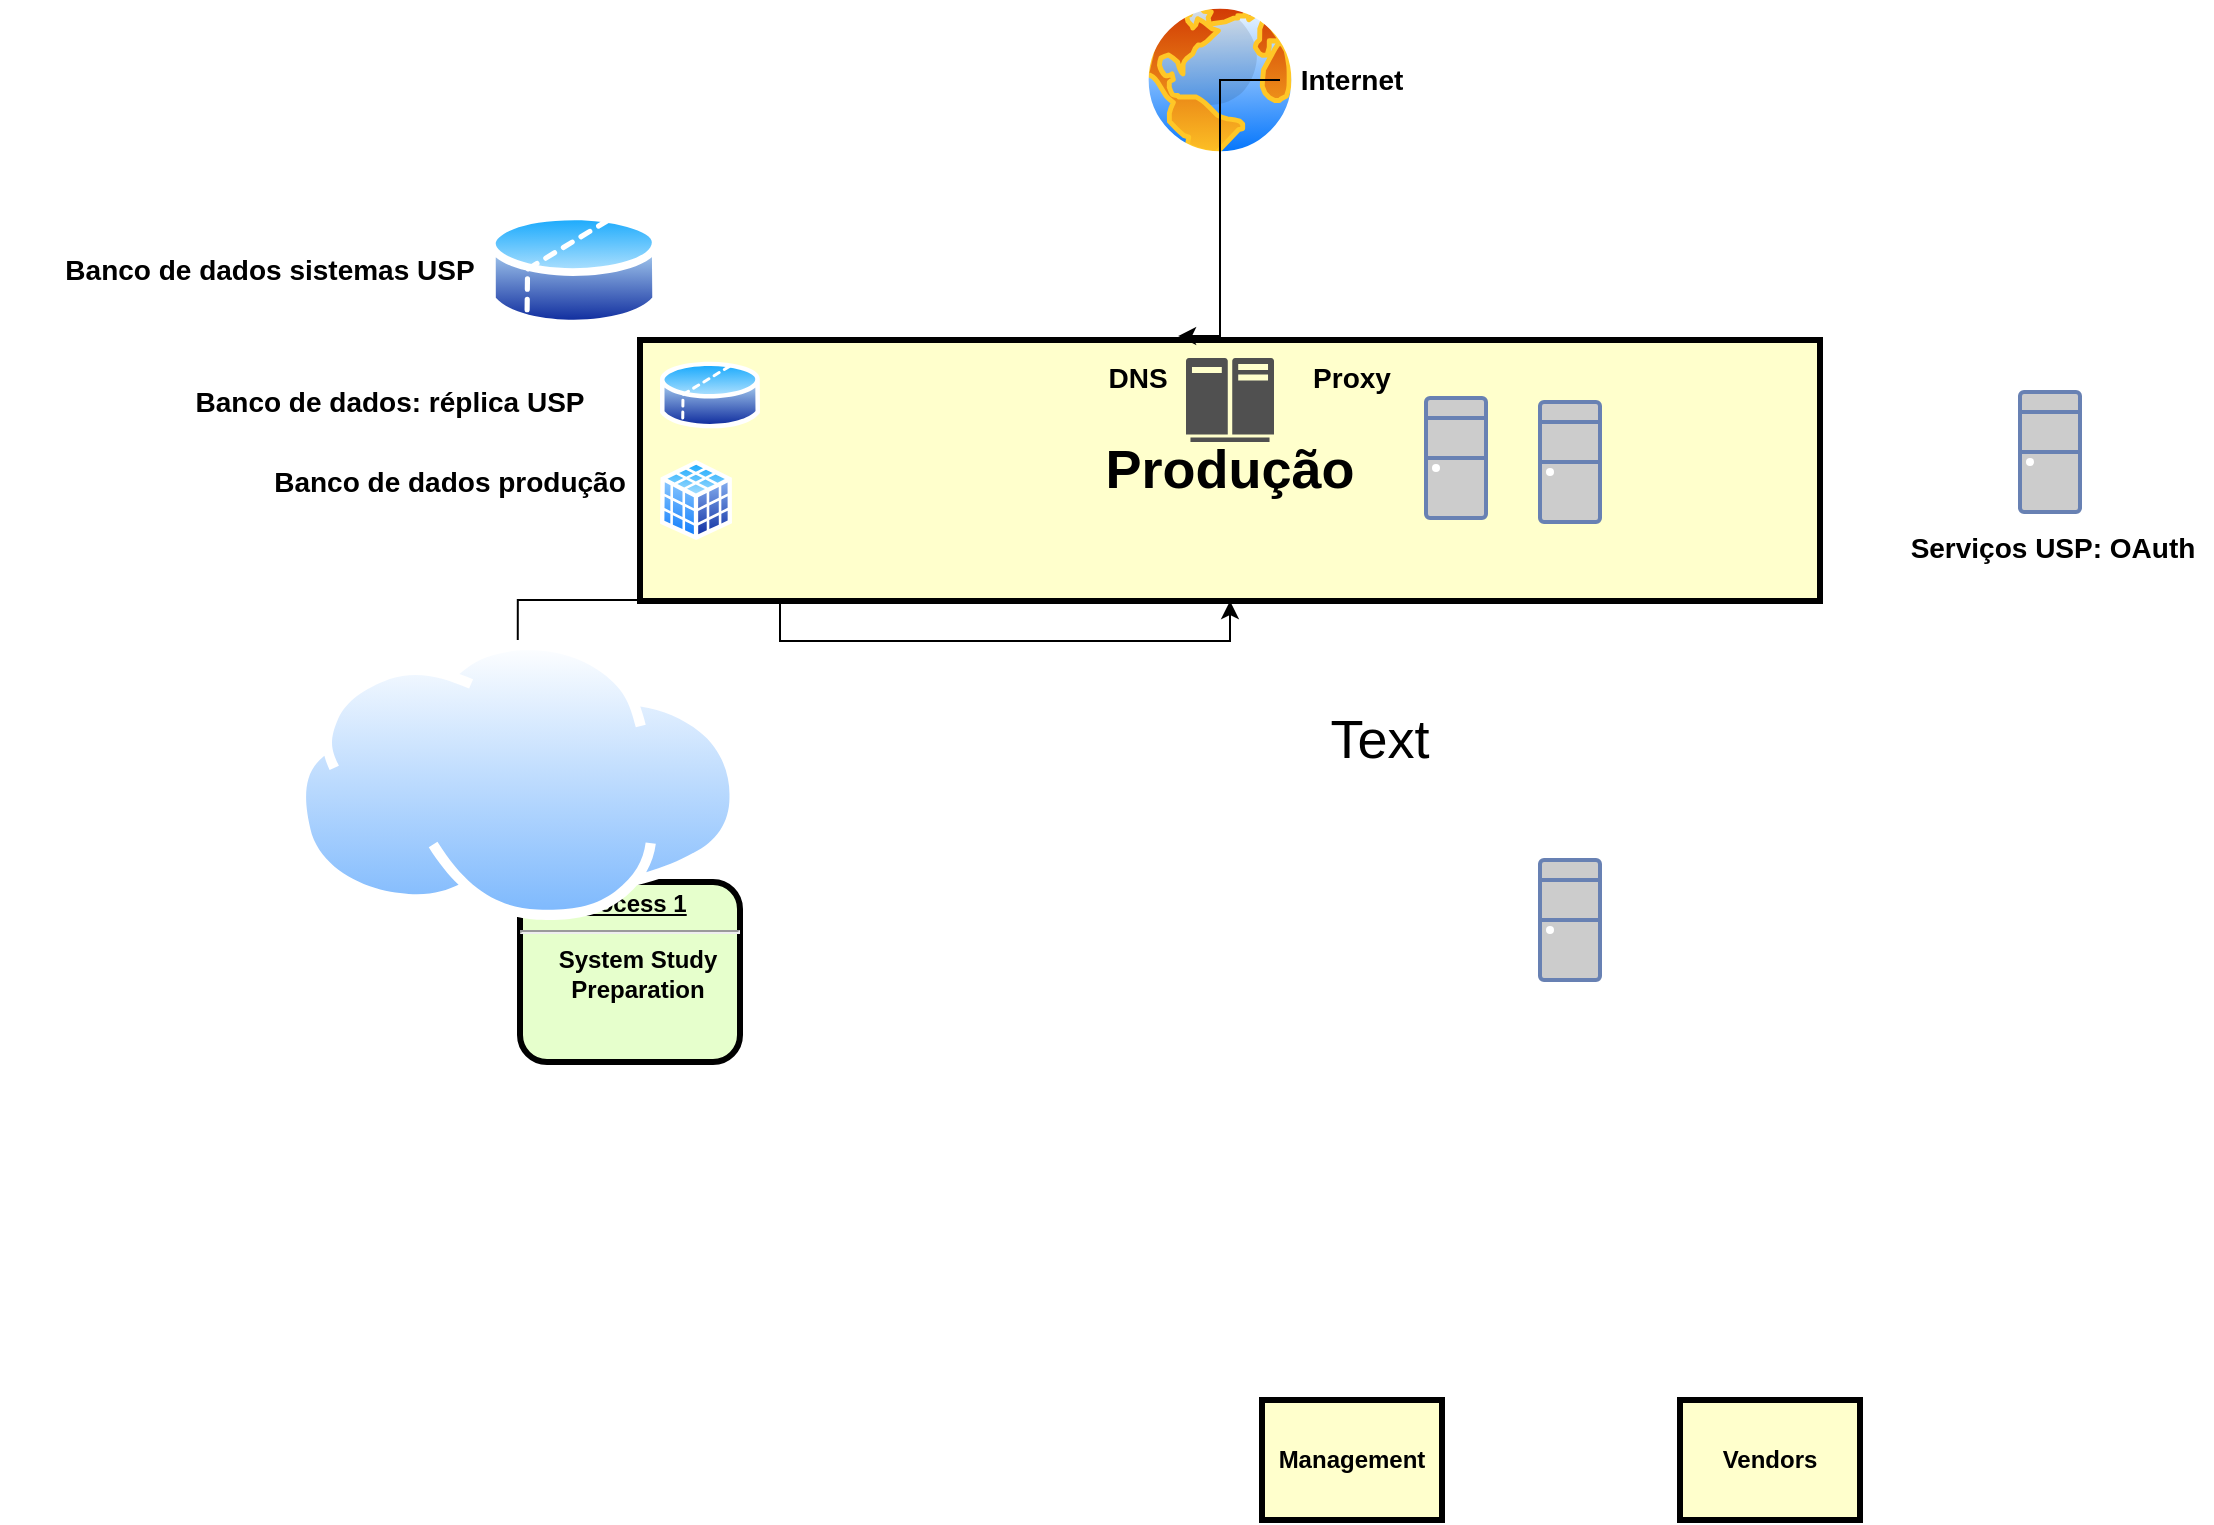<mxfile version="14.0.1" type="github">
  <diagram name="Page-1" id="c7558073-3199-34d8-9f00-42111426c3f3">
    <mxGraphModel dx="2248" dy="794" grid="1" gridSize="10" guides="1" tooltips="1" connect="1" arrows="1" fold="1" page="1" pageScale="1" pageWidth="826" pageHeight="1169" background="#ffffff" math="0" shadow="0">
      <root>
        <mxCell id="0" />
        <mxCell id="1" parent="0" />
        <mxCell id="2" value="&lt;p style=&quot;margin: 0px; margin-top: 4px; text-align: center; text-decoration: underline;&quot;&gt;&lt;strong&gt;Process 1&lt;br /&gt;&lt;/strong&gt;&lt;/p&gt;&lt;hr /&gt;&lt;p style=&quot;margin: 0px; margin-left: 8px;&quot;&gt;System Study&lt;/p&gt;&lt;p style=&quot;margin: 0px; margin-left: 8px;&quot;&gt;Preparation&lt;/p&gt;" style="verticalAlign=middle;align=center;overflow=fill;fontSize=12;fontFamily=Helvetica;html=1;rounded=1;fontStyle=1;strokeWidth=3;fillColor=#E6FFCC" parent="1" vertex="1">
          <mxGeometry x="-20" y="441" width="110" height="90" as="geometry" />
        </mxCell>
        <mxCell id="12" value="Produção" style="whiteSpace=wrap;align=center;verticalAlign=middle;fontStyle=1;strokeWidth=3;fillColor=#FFFFCC;fontSize=27;" parent="1" vertex="1">
          <mxGeometry x="40" y="170" width="590" height="130.5" as="geometry" />
        </mxCell>
        <mxCell id="13" value="Management" style="whiteSpace=wrap;align=center;verticalAlign=middle;fontStyle=1;strokeWidth=3;fillColor=#FFFFCC" parent="1" vertex="1">
          <mxGeometry x="351.0" y="700" width="90" height="60" as="geometry" />
        </mxCell>
        <mxCell id="15" value="Vendors" style="whiteSpace=wrap;align=center;verticalAlign=middle;fontStyle=1;strokeWidth=3;fillColor=#FFFFCC" parent="1" vertex="1">
          <mxGeometry x="560.0" y="700" width="90" height="60" as="geometry" />
        </mxCell>
        <mxCell id="9xpo9mfSn-zfOwuB2nQG-96" value="" style="aspect=fixed;perimeter=ellipsePerimeter;html=1;align=center;shadow=0;dashed=0;spacingTop=3;image;image=img/lib/active_directory/database_cube.svg;" vertex="1" parent="1">
          <mxGeometry x="50" y="230" width="36" height="40" as="geometry" />
        </mxCell>
        <mxCell id="9xpo9mfSn-zfOwuB2nQG-101" value="&lt;font style=&quot;font-size: 14px&quot;&gt;&lt;b&gt;Banco de dados produção&lt;/b&gt;&lt;/font&gt;" style="text;html=1;strokeColor=none;fillColor=none;align=center;verticalAlign=middle;whiteSpace=wrap;rounded=0;" vertex="1" parent="1">
          <mxGeometry x="-150" y="226" width="190" height="30" as="geometry" />
        </mxCell>
        <mxCell id="9xpo9mfSn-zfOwuB2nQG-108" value="" style="edgeStyle=orthogonalEdgeStyle;rounded=0;orthogonalLoop=1;jettySize=auto;html=1;" edge="1" parent="1" source="9xpo9mfSn-zfOwuB2nQG-106" target="12">
          <mxGeometry relative="1" as="geometry" />
        </mxCell>
        <mxCell id="9xpo9mfSn-zfOwuB2nQG-106" value="" style="aspect=fixed;perimeter=ellipsePerimeter;html=1;align=center;shadow=0;dashed=0;spacingTop=3;image;image=img/lib/active_directory/internet_cloud.svg;" vertex="1" parent="1">
          <mxGeometry x="-132.22" y="320" width="222.22" height="140" as="geometry" />
        </mxCell>
        <mxCell id="9xpo9mfSn-zfOwuB2nQG-107" value="&lt;b&gt;&lt;font style=&quot;font-size: 14px&quot;&gt;Internet&lt;/font&gt;&lt;/b&gt;" style="text;html=1;strokeColor=none;fillColor=none;align=center;verticalAlign=middle;whiteSpace=wrap;rounded=0;" vertex="1" parent="1">
          <mxGeometry x="359" y="20" width="74" height="40" as="geometry" />
        </mxCell>
        <mxCell id="9xpo9mfSn-zfOwuB2nQG-109" value="" style="fontColor=#0066CC;verticalAlign=top;verticalLabelPosition=bottom;labelPosition=center;align=center;html=1;outlineConnect=0;fillColor=#CCCCCC;strokeColor=#6881B3;gradientColor=none;gradientDirection=north;strokeWidth=2;shape=mxgraph.networks.desktop_pc;" vertex="1" parent="1">
          <mxGeometry x="433" y="199" width="30" height="60" as="geometry" />
        </mxCell>
        <mxCell id="9xpo9mfSn-zfOwuB2nQG-110" value="" style="fontColor=#0066CC;verticalAlign=top;verticalLabelPosition=bottom;labelPosition=center;align=center;html=1;outlineConnect=0;fillColor=#CCCCCC;strokeColor=#6881B3;gradientColor=none;gradientDirection=north;strokeWidth=2;shape=mxgraph.networks.desktop_pc;" vertex="1" parent="1">
          <mxGeometry x="490" y="201" width="30" height="60" as="geometry" />
        </mxCell>
        <mxCell id="9xpo9mfSn-zfOwuB2nQG-112" value="" style="pointerEvents=1;shadow=0;dashed=0;html=1;strokeColor=none;fillColor=#505050;labelPosition=center;verticalLabelPosition=bottom;verticalAlign=top;outlineConnect=0;align=center;shape=mxgraph.office.servers.mainframe_host;" vertex="1" parent="1">
          <mxGeometry x="313" y="179" width="44" height="42" as="geometry" />
        </mxCell>
        <mxCell id="9xpo9mfSn-zfOwuB2nQG-113" value="&lt;b&gt;&lt;font style=&quot;font-size: 14px&quot;&gt;DNS&lt;/font&gt;&lt;/b&gt;" style="text;html=1;strokeColor=none;fillColor=none;align=center;verticalAlign=middle;whiteSpace=wrap;rounded=0;" vertex="1" parent="1">
          <mxGeometry x="219" y="179" width="140" height="20" as="geometry" />
        </mxCell>
        <mxCell id="9xpo9mfSn-zfOwuB2nQG-114" value="&lt;b&gt;&lt;font style=&quot;font-size: 14px&quot;&gt;Proxy&lt;/font&gt;&lt;/b&gt;" style="text;html=1;strokeColor=none;fillColor=none;align=center;verticalAlign=middle;whiteSpace=wrap;rounded=0;" vertex="1" parent="1">
          <mxGeometry x="326" y="179" width="140" height="20" as="geometry" />
        </mxCell>
        <mxCell id="9xpo9mfSn-zfOwuB2nQG-115" value="" style="aspect=fixed;perimeter=ellipsePerimeter;html=1;align=center;shadow=0;dashed=0;spacingTop=3;image;image=img/lib/active_directory/internet_globe.svg;" vertex="1" parent="1">
          <mxGeometry x="290" width="80" height="80" as="geometry" />
        </mxCell>
        <mxCell id="9xpo9mfSn-zfOwuB2nQG-116" style="edgeStyle=orthogonalEdgeStyle;rounded=0;orthogonalLoop=1;jettySize=auto;html=1;entryX=0.456;entryY=-0.015;entryDx=0;entryDy=0;entryPerimeter=0;" edge="1" parent="1" target="12">
          <mxGeometry relative="1" as="geometry">
            <mxPoint x="360" y="40" as="sourcePoint" />
            <Array as="points">
              <mxPoint x="330" y="40" />
              <mxPoint x="330" y="168" />
            </Array>
          </mxGeometry>
        </mxCell>
        <mxCell id="9xpo9mfSn-zfOwuB2nQG-119" value="" style="fontColor=#0066CC;verticalAlign=top;verticalLabelPosition=bottom;labelPosition=center;align=center;html=1;outlineConnect=0;fillColor=#CCCCCC;strokeColor=#6881B3;gradientColor=none;gradientDirection=north;strokeWidth=2;shape=mxgraph.networks.desktop_pc;" vertex="1" parent="1">
          <mxGeometry x="730" y="196" width="30" height="60" as="geometry" />
        </mxCell>
        <mxCell id="9xpo9mfSn-zfOwuB2nQG-120" value="Text" style="text;html=1;strokeColor=none;fillColor=none;align=center;verticalAlign=middle;whiteSpace=wrap;rounded=0;fontSize=27;" vertex="1" parent="1">
          <mxGeometry x="390" y="360" width="40" height="20" as="geometry" />
        </mxCell>
        <mxCell id="9xpo9mfSn-zfOwuB2nQG-121" value="&lt;font style=&quot;font-size: 14px&quot;&gt;&lt;b&gt;Serviços USP: OAuth&lt;/b&gt;&lt;/font&gt;" style="text;html=1;align=center;verticalAlign=middle;resizable=0;points=[];autosize=1;fontSize=27;" vertex="1" parent="1">
          <mxGeometry x="666" y="250" width="160" height="40" as="geometry" />
        </mxCell>
        <mxCell id="9xpo9mfSn-zfOwuB2nQG-122" value="" style="fontColor=#0066CC;verticalAlign=top;verticalLabelPosition=bottom;labelPosition=center;align=center;html=1;outlineConnect=0;fillColor=#CCCCCC;strokeColor=#6881B3;gradientColor=none;gradientDirection=north;strokeWidth=2;shape=mxgraph.networks.desktop_pc;" vertex="1" parent="1">
          <mxGeometry x="490" y="430" width="30" height="60" as="geometry" />
        </mxCell>
        <mxCell id="9xpo9mfSn-zfOwuB2nQG-124" value="" style="aspect=fixed;perimeter=ellipsePerimeter;html=1;align=center;shadow=0;dashed=0;spacingTop=3;image;image=img/lib/active_directory/database_partition_2.svg;fontSize=27;" vertex="1" parent="1">
          <mxGeometry x="50" y="179" width="50" height="37" as="geometry" />
        </mxCell>
        <mxCell id="9xpo9mfSn-zfOwuB2nQG-125" value="&lt;font style=&quot;font-size: 14px&quot;&gt;&lt;b&gt;Banco de dados: réplica USP&lt;/b&gt;&lt;/font&gt;" style="text;html=1;strokeColor=none;fillColor=none;align=center;verticalAlign=middle;whiteSpace=wrap;rounded=0;" vertex="1" parent="1">
          <mxGeometry x="-220" y="186" width="270" height="30" as="geometry" />
        </mxCell>
        <mxCell id="9xpo9mfSn-zfOwuB2nQG-127" value="" style="aspect=fixed;perimeter=ellipsePerimeter;html=1;align=center;shadow=0;dashed=0;spacingTop=3;image;image=img/lib/active_directory/database_partition_2.svg;fontSize=27;" vertex="1" parent="1">
          <mxGeometry x="-36" y="103.18" width="86" height="63.64" as="geometry" />
        </mxCell>
        <mxCell id="9xpo9mfSn-zfOwuB2nQG-128" value="&lt;font style=&quot;font-size: 14px&quot;&gt;&lt;b&gt;Banco de dados sistemas USP&lt;/b&gt;&lt;/font&gt;" style="text;html=1;strokeColor=none;fillColor=none;align=center;verticalAlign=middle;whiteSpace=wrap;rounded=0;" vertex="1" parent="1">
          <mxGeometry x="-280" y="120" width="270" height="30" as="geometry" />
        </mxCell>
      </root>
    </mxGraphModel>
  </diagram>
</mxfile>
